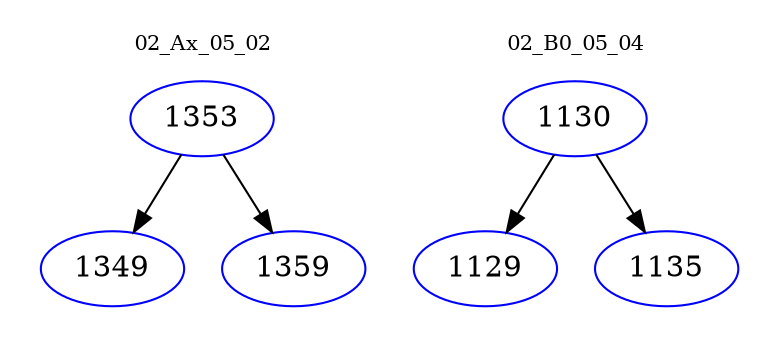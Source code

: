 digraph{
subgraph cluster_0 {
color = white
label = "02_Ax_05_02";
fontsize=10;
T0_1353 [label="1353", color="blue"]
T0_1353 -> T0_1349 [color="black"]
T0_1349 [label="1349", color="blue"]
T0_1353 -> T0_1359 [color="black"]
T0_1359 [label="1359", color="blue"]
}
subgraph cluster_1 {
color = white
label = "02_B0_05_04";
fontsize=10;
T1_1130 [label="1130", color="blue"]
T1_1130 -> T1_1129 [color="black"]
T1_1129 [label="1129", color="blue"]
T1_1130 -> T1_1135 [color="black"]
T1_1135 [label="1135", color="blue"]
}
}
